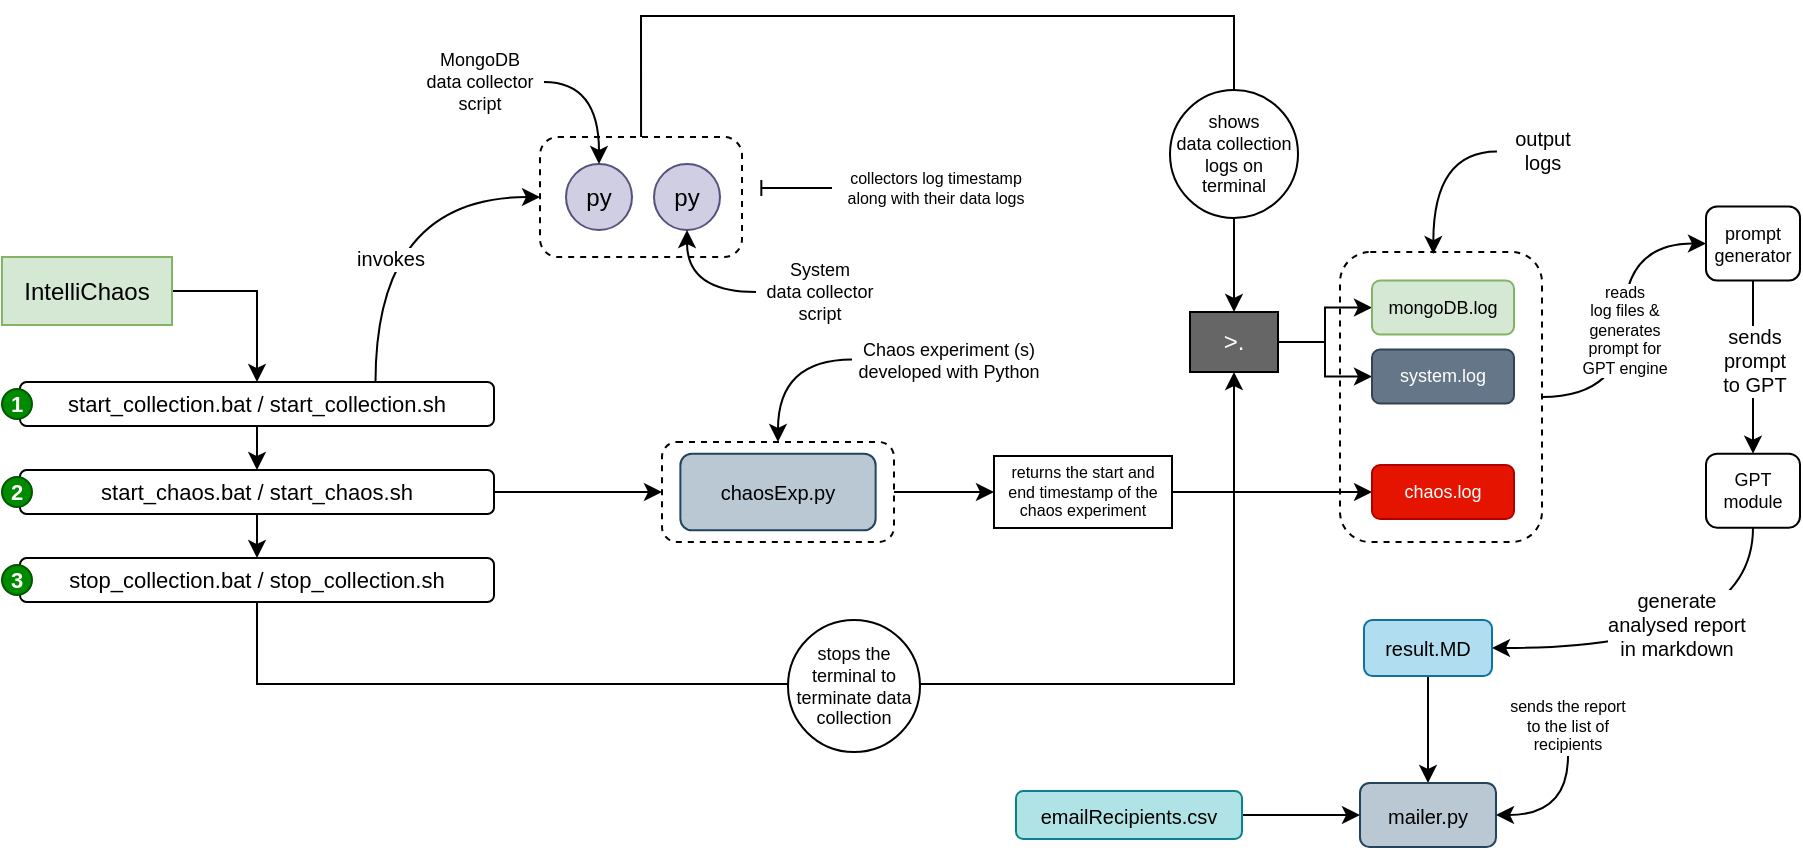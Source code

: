 <mxfile version="24.6.4" type="github">
  <diagram name="Page-1" id="SQk__Tc4fkUvtqRWjDwc">
    <mxGraphModel dx="1304" dy="639" grid="0" gridSize="10" guides="1" tooltips="1" connect="1" arrows="1" fold="1" page="1" pageScale="1" pageWidth="4681" pageHeight="3300" math="0" shadow="0">
      <root>
        <mxCell id="0" />
        <mxCell id="1" parent="0" />
        <mxCell id="TSK2495KiGKhM7wcPiY3-61" style="edgeStyle=orthogonalEdgeStyle;rounded=0;orthogonalLoop=1;jettySize=auto;html=1;curved=1;" edge="1" parent="1" source="TSK2495KiGKhM7wcPiY3-57" target="TSK2495KiGKhM7wcPiY3-60">
          <mxGeometry relative="1" as="geometry" />
        </mxCell>
        <mxCell id="TSK2495KiGKhM7wcPiY3-62" value="reads&lt;div style=&quot;font-size: 8px;&quot;&gt;log files &amp;amp;&lt;/div&gt;&lt;div style=&quot;font-size: 8px;&quot;&gt;generates&lt;/div&gt;&lt;div style=&quot;font-size: 8px;&quot;&gt;prompt for&lt;/div&gt;&lt;div style=&quot;font-size: 8px;&quot;&gt;GPT engine&lt;/div&gt;" style="edgeLabel;html=1;align=center;verticalAlign=middle;resizable=0;points=[];fontSize=8;" vertex="1" connectable="0" parent="TSK2495KiGKhM7wcPiY3-61">
          <mxGeometry x="-0.109" y="-1" relative="1" as="geometry">
            <mxPoint x="-1" y="-4" as="offset" />
          </mxGeometry>
        </mxCell>
        <mxCell id="TSK2495KiGKhM7wcPiY3-57" value="" style="rounded=1;whiteSpace=wrap;html=1;dashed=1;" vertex="1" parent="1">
          <mxGeometry x="1844" y="286" width="101" height="145" as="geometry" />
        </mxCell>
        <mxCell id="TSK2495KiGKhM7wcPiY3-43" value="" style="edgeStyle=orthogonalEdgeStyle;rounded=0;orthogonalLoop=1;jettySize=auto;html=1;spacingTop=-4;entryX=0.5;entryY=0;entryDx=0;entryDy=0;" edge="1" parent="1" target="TSK2495KiGKhM7wcPiY3-26">
          <mxGeometry x="0.749" y="2" relative="1" as="geometry">
            <mxPoint x="1494.533" y="228.5" as="sourcePoint" />
            <mxPoint x="1866" y="311" as="targetPoint" />
            <Array as="points">
              <mxPoint x="1495" y="168" />
              <mxPoint x="1791" y="168" />
            </Array>
            <mxPoint as="offset" />
          </mxGeometry>
        </mxCell>
        <mxCell id="TSK2495KiGKhM7wcPiY3-21" value="" style="rounded=1;whiteSpace=wrap;html=1;dashed=1;" vertex="1" parent="1">
          <mxGeometry x="1444" y="228.5" width="101" height="60" as="geometry" />
        </mxCell>
        <mxCell id="TSK2495KiGKhM7wcPiY3-5" style="edgeStyle=orthogonalEdgeStyle;rounded=0;orthogonalLoop=1;jettySize=auto;html=1;exitX=1;exitY=0.5;exitDx=0;exitDy=0;" edge="1" parent="1" source="TSK2495KiGKhM7wcPiY3-1" target="TSK2495KiGKhM7wcPiY3-2">
          <mxGeometry relative="1" as="geometry" />
        </mxCell>
        <mxCell id="TSK2495KiGKhM7wcPiY3-1" value="IntelliChaos" style="rounded=0;whiteSpace=wrap;html=1;fillColor=#d5e8d4;strokeColor=#82b366;fontStyle=0" vertex="1" parent="1">
          <mxGeometry x="1175" y="288.5" width="85" height="34" as="geometry" />
        </mxCell>
        <mxCell id="TSK2495KiGKhM7wcPiY3-6" style="edgeStyle=orthogonalEdgeStyle;rounded=0;orthogonalLoop=1;jettySize=auto;html=1;entryX=0.5;entryY=0;entryDx=0;entryDy=0;fontSize=11;" edge="1" parent="1" source="TSK2495KiGKhM7wcPiY3-2" target="TSK2495KiGKhM7wcPiY3-3">
          <mxGeometry relative="1" as="geometry" />
        </mxCell>
        <mxCell id="TSK2495KiGKhM7wcPiY3-23" style="edgeStyle=orthogonalEdgeStyle;rounded=0;orthogonalLoop=1;jettySize=auto;html=1;entryX=0;entryY=0.5;entryDx=0;entryDy=0;curved=1;exitX=0.75;exitY=0;exitDx=0;exitDy=0;" edge="1" parent="1" source="TSK2495KiGKhM7wcPiY3-2" target="TSK2495KiGKhM7wcPiY3-21">
          <mxGeometry relative="1" as="geometry" />
        </mxCell>
        <mxCell id="TSK2495KiGKhM7wcPiY3-24" value="invokes" style="edgeLabel;html=1;align=center;verticalAlign=middle;resizable=0;points=[];fontSize=10;" vertex="1" connectable="0" parent="TSK2495KiGKhM7wcPiY3-23">
          <mxGeometry x="-0.291" y="-7" relative="1" as="geometry">
            <mxPoint as="offset" />
          </mxGeometry>
        </mxCell>
        <mxCell id="TSK2495KiGKhM7wcPiY3-2" value="start_collection.bat / start_collection.sh" style="rounded=1;whiteSpace=wrap;html=1;fontSize=11;" vertex="1" parent="1">
          <mxGeometry x="1184" y="351" width="237" height="22" as="geometry" />
        </mxCell>
        <mxCell id="TSK2495KiGKhM7wcPiY3-7" style="edgeStyle=orthogonalEdgeStyle;rounded=0;orthogonalLoop=1;jettySize=auto;html=1;entryX=0.5;entryY=0;entryDx=0;entryDy=0;fontSize=11;" edge="1" parent="1" source="TSK2495KiGKhM7wcPiY3-3" target="TSK2495KiGKhM7wcPiY3-4">
          <mxGeometry relative="1" as="geometry" />
        </mxCell>
        <mxCell id="TSK2495KiGKhM7wcPiY3-37" style="edgeStyle=orthogonalEdgeStyle;rounded=0;orthogonalLoop=1;jettySize=auto;html=1;" edge="1" parent="1" source="TSK2495KiGKhM7wcPiY3-3" target="TSK2495KiGKhM7wcPiY3-34">
          <mxGeometry relative="1" as="geometry" />
        </mxCell>
        <mxCell id="TSK2495KiGKhM7wcPiY3-3" value="start_chaos.bat / start_chaos.sh" style="rounded=1;whiteSpace=wrap;html=1;fontSize=11;" vertex="1" parent="1">
          <mxGeometry x="1184" y="395" width="237" height="22" as="geometry" />
        </mxCell>
        <mxCell id="TSK2495KiGKhM7wcPiY3-47" style="edgeStyle=orthogonalEdgeStyle;rounded=0;orthogonalLoop=1;jettySize=auto;html=1;entryX=0.5;entryY=1;entryDx=0;entryDy=0;" edge="1" parent="1" source="TSK2495KiGKhM7wcPiY3-4" target="TSK2495KiGKhM7wcPiY3-26">
          <mxGeometry relative="1" as="geometry">
            <Array as="points">
              <mxPoint x="1303" y="502" />
              <mxPoint x="1791" y="502" />
            </Array>
          </mxGeometry>
        </mxCell>
        <mxCell id="TSK2495KiGKhM7wcPiY3-4" value="stop_collection.bat / stop_collection.sh" style="rounded=1;whiteSpace=wrap;html=1;fontSize=11;" vertex="1" parent="1">
          <mxGeometry x="1184" y="439" width="237" height="22" as="geometry" />
        </mxCell>
        <mxCell id="TSK2495KiGKhM7wcPiY3-8" value="1" style="ellipse;whiteSpace=wrap;html=1;aspect=fixed;fillColor=#008a00;fontColor=#ffffff;strokeColor=#005700;fontStyle=1;fontSize=11;" vertex="1" parent="1">
          <mxGeometry x="1175" y="354.5" width="15" height="15" as="geometry" />
        </mxCell>
        <mxCell id="TSK2495KiGKhM7wcPiY3-10" value="2" style="ellipse;whiteSpace=wrap;html=1;aspect=fixed;fillColor=#008a00;fontColor=#ffffff;strokeColor=#005700;fontStyle=1;fontSize=11;" vertex="1" parent="1">
          <mxGeometry x="1175" y="398.5" width="15" height="15" as="geometry" />
        </mxCell>
        <mxCell id="TSK2495KiGKhM7wcPiY3-11" value="3" style="ellipse;whiteSpace=wrap;html=1;aspect=fixed;fillColor=#008a00;fontColor=#ffffff;strokeColor=#005700;fontStyle=1;fontSize=11;" vertex="1" parent="1">
          <mxGeometry x="1175" y="442.5" width="15" height="15" as="geometry" />
        </mxCell>
        <mxCell id="TSK2495KiGKhM7wcPiY3-14" value="py" style="ellipse;whiteSpace=wrap;html=1;aspect=fixed;fillColor=#d0cee2;strokeColor=#56517e;" vertex="1" parent="1">
          <mxGeometry x="1457" y="242" width="33" height="33" as="geometry" />
        </mxCell>
        <mxCell id="TSK2495KiGKhM7wcPiY3-17" style="edgeStyle=orthogonalEdgeStyle;rounded=0;orthogonalLoop=1;jettySize=auto;html=1;curved=1;" edge="1" parent="1" source="TSK2495KiGKhM7wcPiY3-15" target="TSK2495KiGKhM7wcPiY3-14">
          <mxGeometry relative="1" as="geometry" />
        </mxCell>
        <mxCell id="TSK2495KiGKhM7wcPiY3-15" value="MongoDB&lt;div&gt;data collector script&lt;/div&gt;" style="text;html=1;align=center;verticalAlign=middle;whiteSpace=wrap;rounded=0;fontSize=9;" vertex="1" parent="1">
          <mxGeometry x="1382" y="190" width="64" height="22" as="geometry" />
        </mxCell>
        <mxCell id="TSK2495KiGKhM7wcPiY3-16" value="py" style="ellipse;whiteSpace=wrap;html=1;aspect=fixed;fillColor=#d0cee2;strokeColor=#56517e;" vertex="1" parent="1">
          <mxGeometry x="1501" y="242" width="33" height="33" as="geometry" />
        </mxCell>
        <mxCell id="TSK2495KiGKhM7wcPiY3-20" style="edgeStyle=orthogonalEdgeStyle;rounded=0;orthogonalLoop=1;jettySize=auto;html=1;entryX=0.5;entryY=1;entryDx=0;entryDy=0;curved=1;" edge="1" parent="1" source="TSK2495KiGKhM7wcPiY3-18" target="TSK2495KiGKhM7wcPiY3-16">
          <mxGeometry relative="1" as="geometry" />
        </mxCell>
        <mxCell id="TSK2495KiGKhM7wcPiY3-18" value="System&lt;div&gt;data collector&lt;/div&gt;&lt;div&gt;script&lt;/div&gt;" style="text;html=1;align=center;verticalAlign=middle;whiteSpace=wrap;rounded=0;fontSize=9;" vertex="1" parent="1">
          <mxGeometry x="1552" y="295" width="64" height="22" as="geometry" />
        </mxCell>
        <mxCell id="TSK2495KiGKhM7wcPiY3-54" style="edgeStyle=orthogonalEdgeStyle;rounded=0;orthogonalLoop=1;jettySize=auto;html=1;entryX=0;entryY=0.5;entryDx=0;entryDy=0;" edge="1" parent="1" source="TSK2495KiGKhM7wcPiY3-26" target="TSK2495KiGKhM7wcPiY3-51">
          <mxGeometry relative="1" as="geometry" />
        </mxCell>
        <mxCell id="TSK2495KiGKhM7wcPiY3-55" style="edgeStyle=orthogonalEdgeStyle;rounded=0;orthogonalLoop=1;jettySize=auto;html=1;entryX=0;entryY=0.5;entryDx=0;entryDy=0;" edge="1" parent="1" source="TSK2495KiGKhM7wcPiY3-26" target="TSK2495KiGKhM7wcPiY3-52">
          <mxGeometry relative="1" as="geometry" />
        </mxCell>
        <mxCell id="TSK2495KiGKhM7wcPiY3-26" value="&lt;font face=&quot;Helvetica&quot; color=&quot;#ffffff&quot;&gt;&amp;gt;.&lt;/font&gt;" style="rounded=0;whiteSpace=wrap;html=1;fillColor=#666666;" vertex="1" parent="1">
          <mxGeometry x="1769" y="316" width="44" height="30" as="geometry" />
        </mxCell>
        <mxCell id="TSK2495KiGKhM7wcPiY3-30" style="edgeStyle=orthogonalEdgeStyle;rounded=0;orthogonalLoop=1;jettySize=auto;html=1;endArrow=baseDash;endFill=0;" edge="1" parent="1" source="TSK2495KiGKhM7wcPiY3-29">
          <mxGeometry relative="1" as="geometry">
            <mxPoint x="1554.667" y="254" as="targetPoint" />
          </mxGeometry>
        </mxCell>
        <mxCell id="TSK2495KiGKhM7wcPiY3-29" value="collectors log timestamp along with their data logs" style="text;html=1;align=center;verticalAlign=middle;whiteSpace=wrap;rounded=0;fontSize=8;" vertex="1" parent="1">
          <mxGeometry x="1590" y="239" width="104" height="30" as="geometry" />
        </mxCell>
        <mxCell id="TSK2495KiGKhM7wcPiY3-40" style="edgeStyle=orthogonalEdgeStyle;rounded=0;orthogonalLoop=1;jettySize=auto;html=1;entryX=0.5;entryY=0;entryDx=0;entryDy=0;curved=1;exitX=0;exitY=0.5;exitDx=0;exitDy=0;" edge="1" parent="1" source="TSK2495KiGKhM7wcPiY3-39" target="TSK2495KiGKhM7wcPiY3-34">
          <mxGeometry relative="1" as="geometry" />
        </mxCell>
        <mxCell id="TSK2495KiGKhM7wcPiY3-39" value="Chaos experiment (s) developed with Python" style="text;html=1;align=center;verticalAlign=middle;whiteSpace=wrap;rounded=0;fontSize=9;" vertex="1" parent="1">
          <mxGeometry x="1600" y="328.5" width="97" height="22.5" as="geometry" />
        </mxCell>
        <mxCell id="TSK2495KiGKhM7wcPiY3-45" style="edgeStyle=orthogonalEdgeStyle;rounded=0;orthogonalLoop=1;jettySize=auto;html=1;entryX=0;entryY=0.5;entryDx=0;entryDy=0;" edge="1" parent="1" source="TSK2495KiGKhM7wcPiY3-34" target="TSK2495KiGKhM7wcPiY3-46">
          <mxGeometry relative="1" as="geometry">
            <mxPoint x="1729" y="406" as="targetPoint" />
          </mxGeometry>
        </mxCell>
        <mxCell id="TSK2495KiGKhM7wcPiY3-34" value="" style="rounded=1;whiteSpace=wrap;html=1;dashed=1;" vertex="1" parent="1">
          <mxGeometry x="1505" y="381" width="116" height="50" as="geometry" />
        </mxCell>
        <mxCell id="TSK2495KiGKhM7wcPiY3-38" value="&lt;font style=&quot;font-size: 10px;&quot;&gt;chaosExp.py&lt;/font&gt;" style="rounded=1;whiteSpace=wrap;html=1;fillColor=#bac8d3;strokeColor=#23445d;" vertex="1" parent="1">
          <mxGeometry x="1514.188" y="386.833" width="97.624" height="38.333" as="geometry" />
        </mxCell>
        <mxCell id="TSK2495KiGKhM7wcPiY3-56" style="edgeStyle=orthogonalEdgeStyle;rounded=0;orthogonalLoop=1;jettySize=auto;html=1;entryX=0;entryY=0.5;entryDx=0;entryDy=0;" edge="1" parent="1" source="TSK2495KiGKhM7wcPiY3-46" target="TSK2495KiGKhM7wcPiY3-53">
          <mxGeometry relative="1" as="geometry" />
        </mxCell>
        <mxCell id="TSK2495KiGKhM7wcPiY3-46" value="returns the start and end timestamp of the chaos experiment" style="rounded=0;whiteSpace=wrap;html=1;fontSize=8;" vertex="1" parent="1">
          <mxGeometry x="1671" y="388" width="89" height="36" as="geometry" />
        </mxCell>
        <mxCell id="TSK2495KiGKhM7wcPiY3-48" value="&lt;font style=&quot;font-size: 9px;&quot;&gt;shows&lt;/font&gt;&lt;div style=&quot;font-size: 9px;&quot;&gt;&lt;font style=&quot;font-size: 9px;&quot;&gt;data collection&lt;/font&gt;&lt;/div&gt;&lt;div style=&quot;font-size: 9px;&quot;&gt;&lt;font style=&quot;font-size: 9px;&quot;&gt;logs on terminal&lt;/font&gt;&lt;/div&gt;" style="ellipse;whiteSpace=wrap;html=1;aspect=fixed;fontSize=9;" vertex="1" parent="1">
          <mxGeometry x="1759" y="205" width="64" height="64" as="geometry" />
        </mxCell>
        <mxCell id="TSK2495KiGKhM7wcPiY3-50" value="stops the terminal to terminate data collection" style="ellipse;whiteSpace=wrap;html=1;aspect=fixed;fontSize=9;" vertex="1" parent="1">
          <mxGeometry x="1568" y="470" width="66" height="66" as="geometry" />
        </mxCell>
        <mxCell id="TSK2495KiGKhM7wcPiY3-51" value="mongoDB.log" style="rounded=1;whiteSpace=wrap;html=1;fontSize=9;fillColor=#d5e8d4;strokeColor=#82b366;" vertex="1" parent="1">
          <mxGeometry x="1860" y="300.25" width="71" height="27" as="geometry" />
        </mxCell>
        <mxCell id="TSK2495KiGKhM7wcPiY3-52" value="system.log" style="rounded=1;whiteSpace=wrap;html=1;fontSize=9;fillColor=#647687;fontColor=#ffffff;strokeColor=#314354;" vertex="1" parent="1">
          <mxGeometry x="1860" y="334.75" width="71" height="27" as="geometry" />
        </mxCell>
        <mxCell id="TSK2495KiGKhM7wcPiY3-53" value="chaos.log" style="rounded=1;whiteSpace=wrap;html=1;fontSize=9;fillColor=#e51400;fontColor=#ffffff;strokeColor=#B20000;" vertex="1" parent="1">
          <mxGeometry x="1860" y="392.5" width="71" height="27" as="geometry" />
        </mxCell>
        <mxCell id="TSK2495KiGKhM7wcPiY3-58" value="output&lt;div&gt;logs&lt;/div&gt;" style="text;html=1;align=center;verticalAlign=middle;resizable=0;points=[];autosize=1;strokeColor=none;fillColor=none;fontSize=10;" vertex="1" parent="1">
          <mxGeometry x="1922" y="217" width="46" height="36" as="geometry" />
        </mxCell>
        <mxCell id="TSK2495KiGKhM7wcPiY3-59" style="edgeStyle=orthogonalEdgeStyle;rounded=0;orthogonalLoop=1;jettySize=auto;html=1;entryX=0.462;entryY=0.007;entryDx=0;entryDy=0;entryPerimeter=0;exitX=0.01;exitY=0.521;exitDx=0;exitDy=0;exitPerimeter=0;curved=1;" edge="1" parent="1" source="TSK2495KiGKhM7wcPiY3-58" target="TSK2495KiGKhM7wcPiY3-57">
          <mxGeometry relative="1" as="geometry" />
        </mxCell>
        <mxCell id="TSK2495KiGKhM7wcPiY3-66" style="edgeStyle=orthogonalEdgeStyle;rounded=0;orthogonalLoop=1;jettySize=auto;html=1;" edge="1" parent="1" source="TSK2495KiGKhM7wcPiY3-60" target="TSK2495KiGKhM7wcPiY3-65">
          <mxGeometry relative="1" as="geometry" />
        </mxCell>
        <mxCell id="TSK2495KiGKhM7wcPiY3-67" value="&lt;font style=&quot;font-size: 10px;&quot;&gt;sends&lt;/font&gt;&lt;div style=&quot;font-size: 10px;&quot;&gt;&lt;font style=&quot;font-size: 10px;&quot;&gt;prompt&lt;/font&gt;&lt;/div&gt;&lt;div style=&quot;font-size: 10px;&quot;&gt;&lt;font style=&quot;font-size: 10px;&quot;&gt;to GPT&lt;/font&gt;&lt;/div&gt;" style="edgeLabel;html=1;align=center;verticalAlign=middle;resizable=0;points=[];fontSize=10;" vertex="1" connectable="0" parent="TSK2495KiGKhM7wcPiY3-66">
          <mxGeometry x="-0.095" relative="1" as="geometry">
            <mxPoint as="offset" />
          </mxGeometry>
        </mxCell>
        <mxCell id="TSK2495KiGKhM7wcPiY3-60" value="prompt generator" style="rounded=1;whiteSpace=wrap;html=1;fontSize=9;" vertex="1" parent="1">
          <mxGeometry x="2027" y="263.25" width="47" height="37" as="geometry" />
        </mxCell>
        <mxCell id="TSK2495KiGKhM7wcPiY3-69" style="edgeStyle=orthogonalEdgeStyle;rounded=0;orthogonalLoop=1;jettySize=auto;html=1;entryX=1;entryY=0.5;entryDx=0;entryDy=0;exitX=0.5;exitY=1;exitDx=0;exitDy=0;curved=1;" edge="1" parent="1" source="TSK2495KiGKhM7wcPiY3-65" target="TSK2495KiGKhM7wcPiY3-68">
          <mxGeometry relative="1" as="geometry" />
        </mxCell>
        <mxCell id="TSK2495KiGKhM7wcPiY3-70" value="&lt;font style=&quot;font-size: 10px;&quot;&gt;generate&lt;/font&gt;&lt;div style=&quot;font-size: 10px;&quot;&gt;&lt;font style=&quot;font-size: 10px;&quot;&gt;analysed report&lt;/font&gt;&lt;/div&gt;&lt;div style=&quot;font-size: 10px;&quot;&gt;&lt;font style=&quot;font-size: 10px;&quot;&gt;in markdown&lt;/font&gt;&lt;/div&gt;" style="edgeLabel;html=1;align=center;verticalAlign=middle;resizable=0;points=[];fontSize=10;" vertex="1" connectable="0" parent="TSK2495KiGKhM7wcPiY3-69">
          <mxGeometry x="0.034" y="-12" relative="1" as="geometry">
            <mxPoint as="offset" />
          </mxGeometry>
        </mxCell>
        <mxCell id="TSK2495KiGKhM7wcPiY3-65" value="GPT module" style="rounded=1;whiteSpace=wrap;html=1;fontSize=9;" vertex="1" parent="1">
          <mxGeometry x="2027" y="386.83" width="47" height="37" as="geometry" />
        </mxCell>
        <mxCell id="TSK2495KiGKhM7wcPiY3-74" style="edgeStyle=orthogonalEdgeStyle;rounded=0;orthogonalLoop=1;jettySize=auto;html=1;entryX=0.5;entryY=0;entryDx=0;entryDy=0;" edge="1" parent="1" source="TSK2495KiGKhM7wcPiY3-68" target="TSK2495KiGKhM7wcPiY3-71">
          <mxGeometry relative="1" as="geometry" />
        </mxCell>
        <mxCell id="TSK2495KiGKhM7wcPiY3-68" value="result.MD" style="rounded=1;whiteSpace=wrap;html=1;fillColor=#b1ddf0;strokeColor=#10739e;fontSize=10;" vertex="1" parent="1">
          <mxGeometry x="1856" y="470" width="64" height="28" as="geometry" />
        </mxCell>
        <mxCell id="TSK2495KiGKhM7wcPiY3-71" value="mailer.py" style="rounded=1;whiteSpace=wrap;html=1;fillColor=#bac8d3;strokeColor=#23445d;fontSize=10;" vertex="1" parent="1">
          <mxGeometry x="1854" y="551.5" width="68" height="32" as="geometry" />
        </mxCell>
        <mxCell id="TSK2495KiGKhM7wcPiY3-73" style="edgeStyle=orthogonalEdgeStyle;rounded=0;orthogonalLoop=1;jettySize=auto;html=1;entryX=0;entryY=0.5;entryDx=0;entryDy=0;" edge="1" parent="1" source="TSK2495KiGKhM7wcPiY3-72" target="TSK2495KiGKhM7wcPiY3-71">
          <mxGeometry relative="1" as="geometry" />
        </mxCell>
        <mxCell id="TSK2495KiGKhM7wcPiY3-72" value="emailRecipients.csv" style="rounded=1;whiteSpace=wrap;html=1;fontSize=10;fillColor=#b0e3e6;strokeColor=#0e8088;" vertex="1" parent="1">
          <mxGeometry x="1682" y="555.5" width="113" height="24" as="geometry" />
        </mxCell>
        <mxCell id="TSK2495KiGKhM7wcPiY3-76" style="edgeStyle=orthogonalEdgeStyle;rounded=0;orthogonalLoop=1;jettySize=auto;html=1;entryX=1;entryY=0.5;entryDx=0;entryDy=0;exitX=0.5;exitY=1;exitDx=0;exitDy=0;curved=1;" edge="1" parent="1" source="TSK2495KiGKhM7wcPiY3-75" target="TSK2495KiGKhM7wcPiY3-71">
          <mxGeometry relative="1" as="geometry" />
        </mxCell>
        <mxCell id="TSK2495KiGKhM7wcPiY3-75" value="sends the report to the list of recipients" style="text;html=1;align=center;verticalAlign=middle;whiteSpace=wrap;rounded=0;fontSize=8;" vertex="1" parent="1">
          <mxGeometry x="1928" y="508" width="60" height="30" as="geometry" />
        </mxCell>
      </root>
    </mxGraphModel>
  </diagram>
</mxfile>
